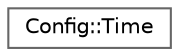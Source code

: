 digraph "Graphical Class Hierarchy"
{
 // LATEX_PDF_SIZE
  bgcolor="transparent";
  edge [fontname=Helvetica,fontsize=10,labelfontname=Helvetica,labelfontsize=10];
  node [fontname=Helvetica,fontsize=10,shape=box,height=0.2,width=0.4];
  rankdir="LR";
  Node0 [id="Node000000",label="Config::Time",height=0.2,width=0.4,color="grey40", fillcolor="white", style="filled",URL="$structConfig_1_1Time.html",tooltip=" "];
}
